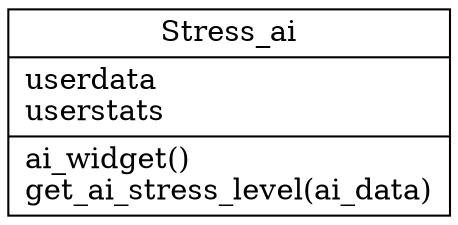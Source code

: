 digraph "classes" {
rankdir=BT
charset="utf-8"
"stress_ai.Stress_ai" [color="black", fontcolor="black", label="{Stress_ai|userdata\luserstats\l|ai_widget()\lget_ai_stress_level(ai_data)\l}", shape="record", style="solid"];
}
